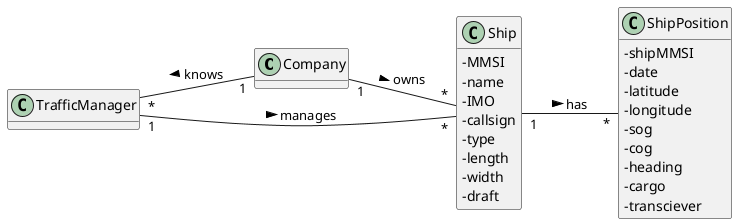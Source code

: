 @startuml
hide methods
left to right direction
skinparam classAttributeIconSize 0


class Company {

}

class Ship{
-MMSI
-name
-IMO
-callsign
-type
-length
-width
-draft
}

class ShipPosition {
   -shipMMSI
   -date
   -latitude
   -longitude
   -sog
   -cog
   -heading
   -cargo
   -transciever
}

class TrafficManager{
}

TrafficManager "*" -- "1" Company : knows <
TrafficManager "1" -- "*" Ship : manages >
Company "1" -- "*" Ship : owns >
Ship "1" -- "*" ShipPosition : has >
@enduml